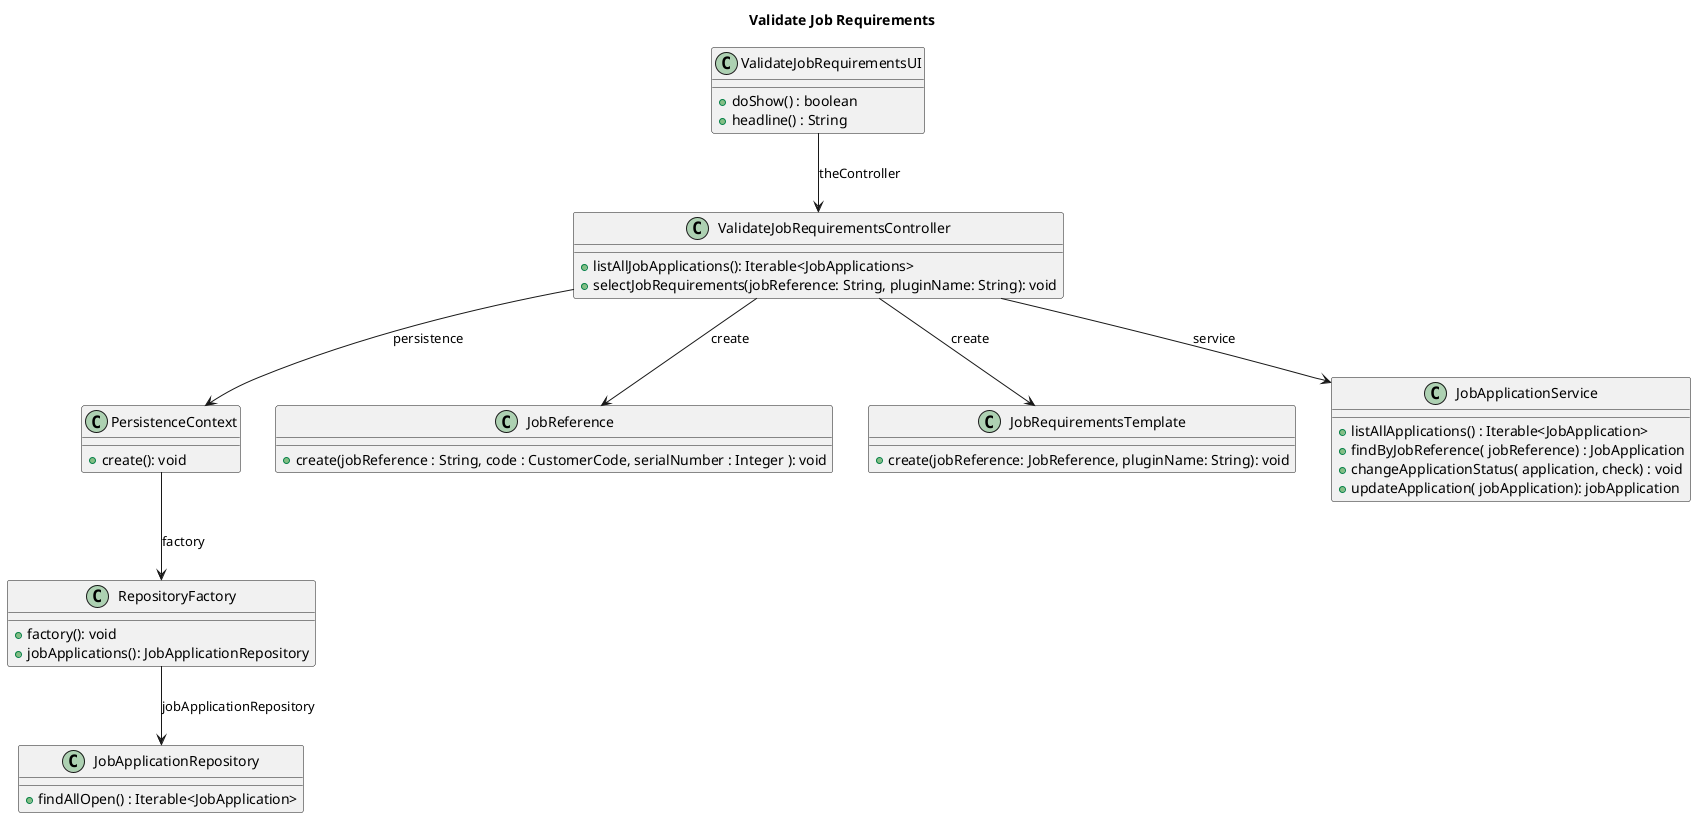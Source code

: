 @startuml
title Validate Job Requirements

class ValidateJobRequirementsUI {
    + doShow() : boolean
    + headline() : String
}

class ValidateJobRequirementsController {
    +listAllJobApplications(): Iterable<JobApplications>
    +selectJobRequirements(jobReference: String, pluginName: String): void
}

class PersistenceContext {
    +create(): void
}

class RepositoryFactory {
    +factory(): void
    +jobApplications(): JobApplicationRepository
}

class JobReference {
    +create(jobReference : String, code : CustomerCode, serialNumber : Integer ): void
}

class JobRequirementsTemplate {
    +create(jobReference: JobReference, pluginName: String): void
}

class JobApplicationRepository {
 + findAllOpen() : Iterable<JobApplication>
}

class JobApplicationService {
    + listAllApplications() : Iterable<JobApplication>
    + findByJobReference( jobReference) : JobApplication
    + changeApplicationStatus( application, check) : void
    + updateApplication( jobApplication): jobApplication
}



ValidateJobRequirementsUI --> ValidateJobRequirementsController : theController
ValidateJobRequirementsController --> PersistenceContext : persistence
PersistenceContext --> RepositoryFactory : factory
RepositoryFactory --> JobApplicationRepository : jobApplicationRepository
ValidateJobRequirementsController --> JobReference : create
ValidateJobRequirementsController --> JobRequirementsTemplate : create
ValidateJobRequirementsController --> JobApplicationService : service
@enduml

